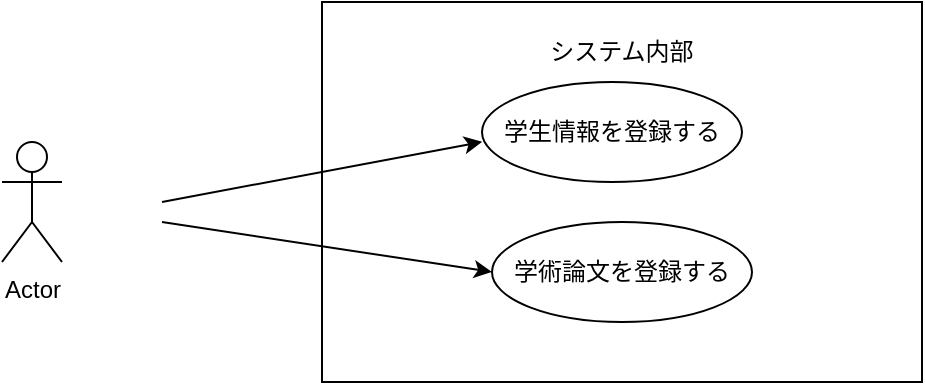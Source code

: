 <mxfile>
    <diagram id="y9KX0m1NL1IBrgn88Sx2" name="ページ1">
        <mxGraphModel dx="406" dy="419" grid="1" gridSize="10" guides="1" tooltips="1" connect="1" arrows="1" fold="1" page="1" pageScale="1" pageWidth="827" pageHeight="1169" math="0" shadow="0">
            <root>
                <mxCell id="0"/>
                <mxCell id="1" parent="0"/>
                <mxCell id="movlG7BSZKz_U1Q-AYU_-2" value="" style="rounded=0;whiteSpace=wrap;html=1;" parent="1" vertex="1">
                    <mxGeometry x="400" y="120" width="300" height="190" as="geometry"/>
                </mxCell>
                <mxCell id="movlG7BSZKz_U1Q-AYU_-1" value="Actor" style="shape=umlActor;verticalLabelPosition=bottom;verticalAlign=top;html=1;" parent="1" vertex="1">
                    <mxGeometry x="240" y="190" width="30" height="60" as="geometry"/>
                </mxCell>
                <mxCell id="movlG7BSZKz_U1Q-AYU_-3" value="システム内部" style="text;html=1;align=center;verticalAlign=middle;whiteSpace=wrap;rounded=0;" parent="1" vertex="1">
                    <mxGeometry x="505" y="130" width="90" height="30" as="geometry"/>
                </mxCell>
                <mxCell id="movlG7BSZKz_U1Q-AYU_-4" value="学生情報を登録する" style="ellipse;whiteSpace=wrap;html=1;" parent="1" vertex="1">
                    <mxGeometry x="480" y="160" width="130" height="50" as="geometry"/>
                </mxCell>
                <mxCell id="movlG7BSZKz_U1Q-AYU_-7" value="学術論文を登録する" style="ellipse;whiteSpace=wrap;html=1;" parent="1" vertex="1">
                    <mxGeometry x="485" y="230" width="130" height="50" as="geometry"/>
                </mxCell>
                <mxCell id="movlG7BSZKz_U1Q-AYU_-11" value="" style="endArrow=classic;html=1;rounded=0;entryX=0.267;entryY=0.368;entryDx=0;entryDy=0;entryPerimeter=0;" parent="1" target="movlG7BSZKz_U1Q-AYU_-2" edge="1">
                    <mxGeometry width="50" height="50" relative="1" as="geometry">
                        <mxPoint x="320" y="220" as="sourcePoint"/>
                        <mxPoint x="430" y="240" as="targetPoint"/>
                        <Array as="points"/>
                    </mxGeometry>
                </mxCell>
                <mxCell id="2" value="" style="endArrow=classic;html=1;entryX=0;entryY=0.5;entryDx=0;entryDy=0;" edge="1" parent="1" target="movlG7BSZKz_U1Q-AYU_-7">
                    <mxGeometry width="50" height="50" relative="1" as="geometry">
                        <mxPoint x="320" y="230" as="sourcePoint"/>
                        <mxPoint x="490" y="190" as="targetPoint"/>
                    </mxGeometry>
                </mxCell>
            </root>
        </mxGraphModel>
    </diagram>
</mxfile>
